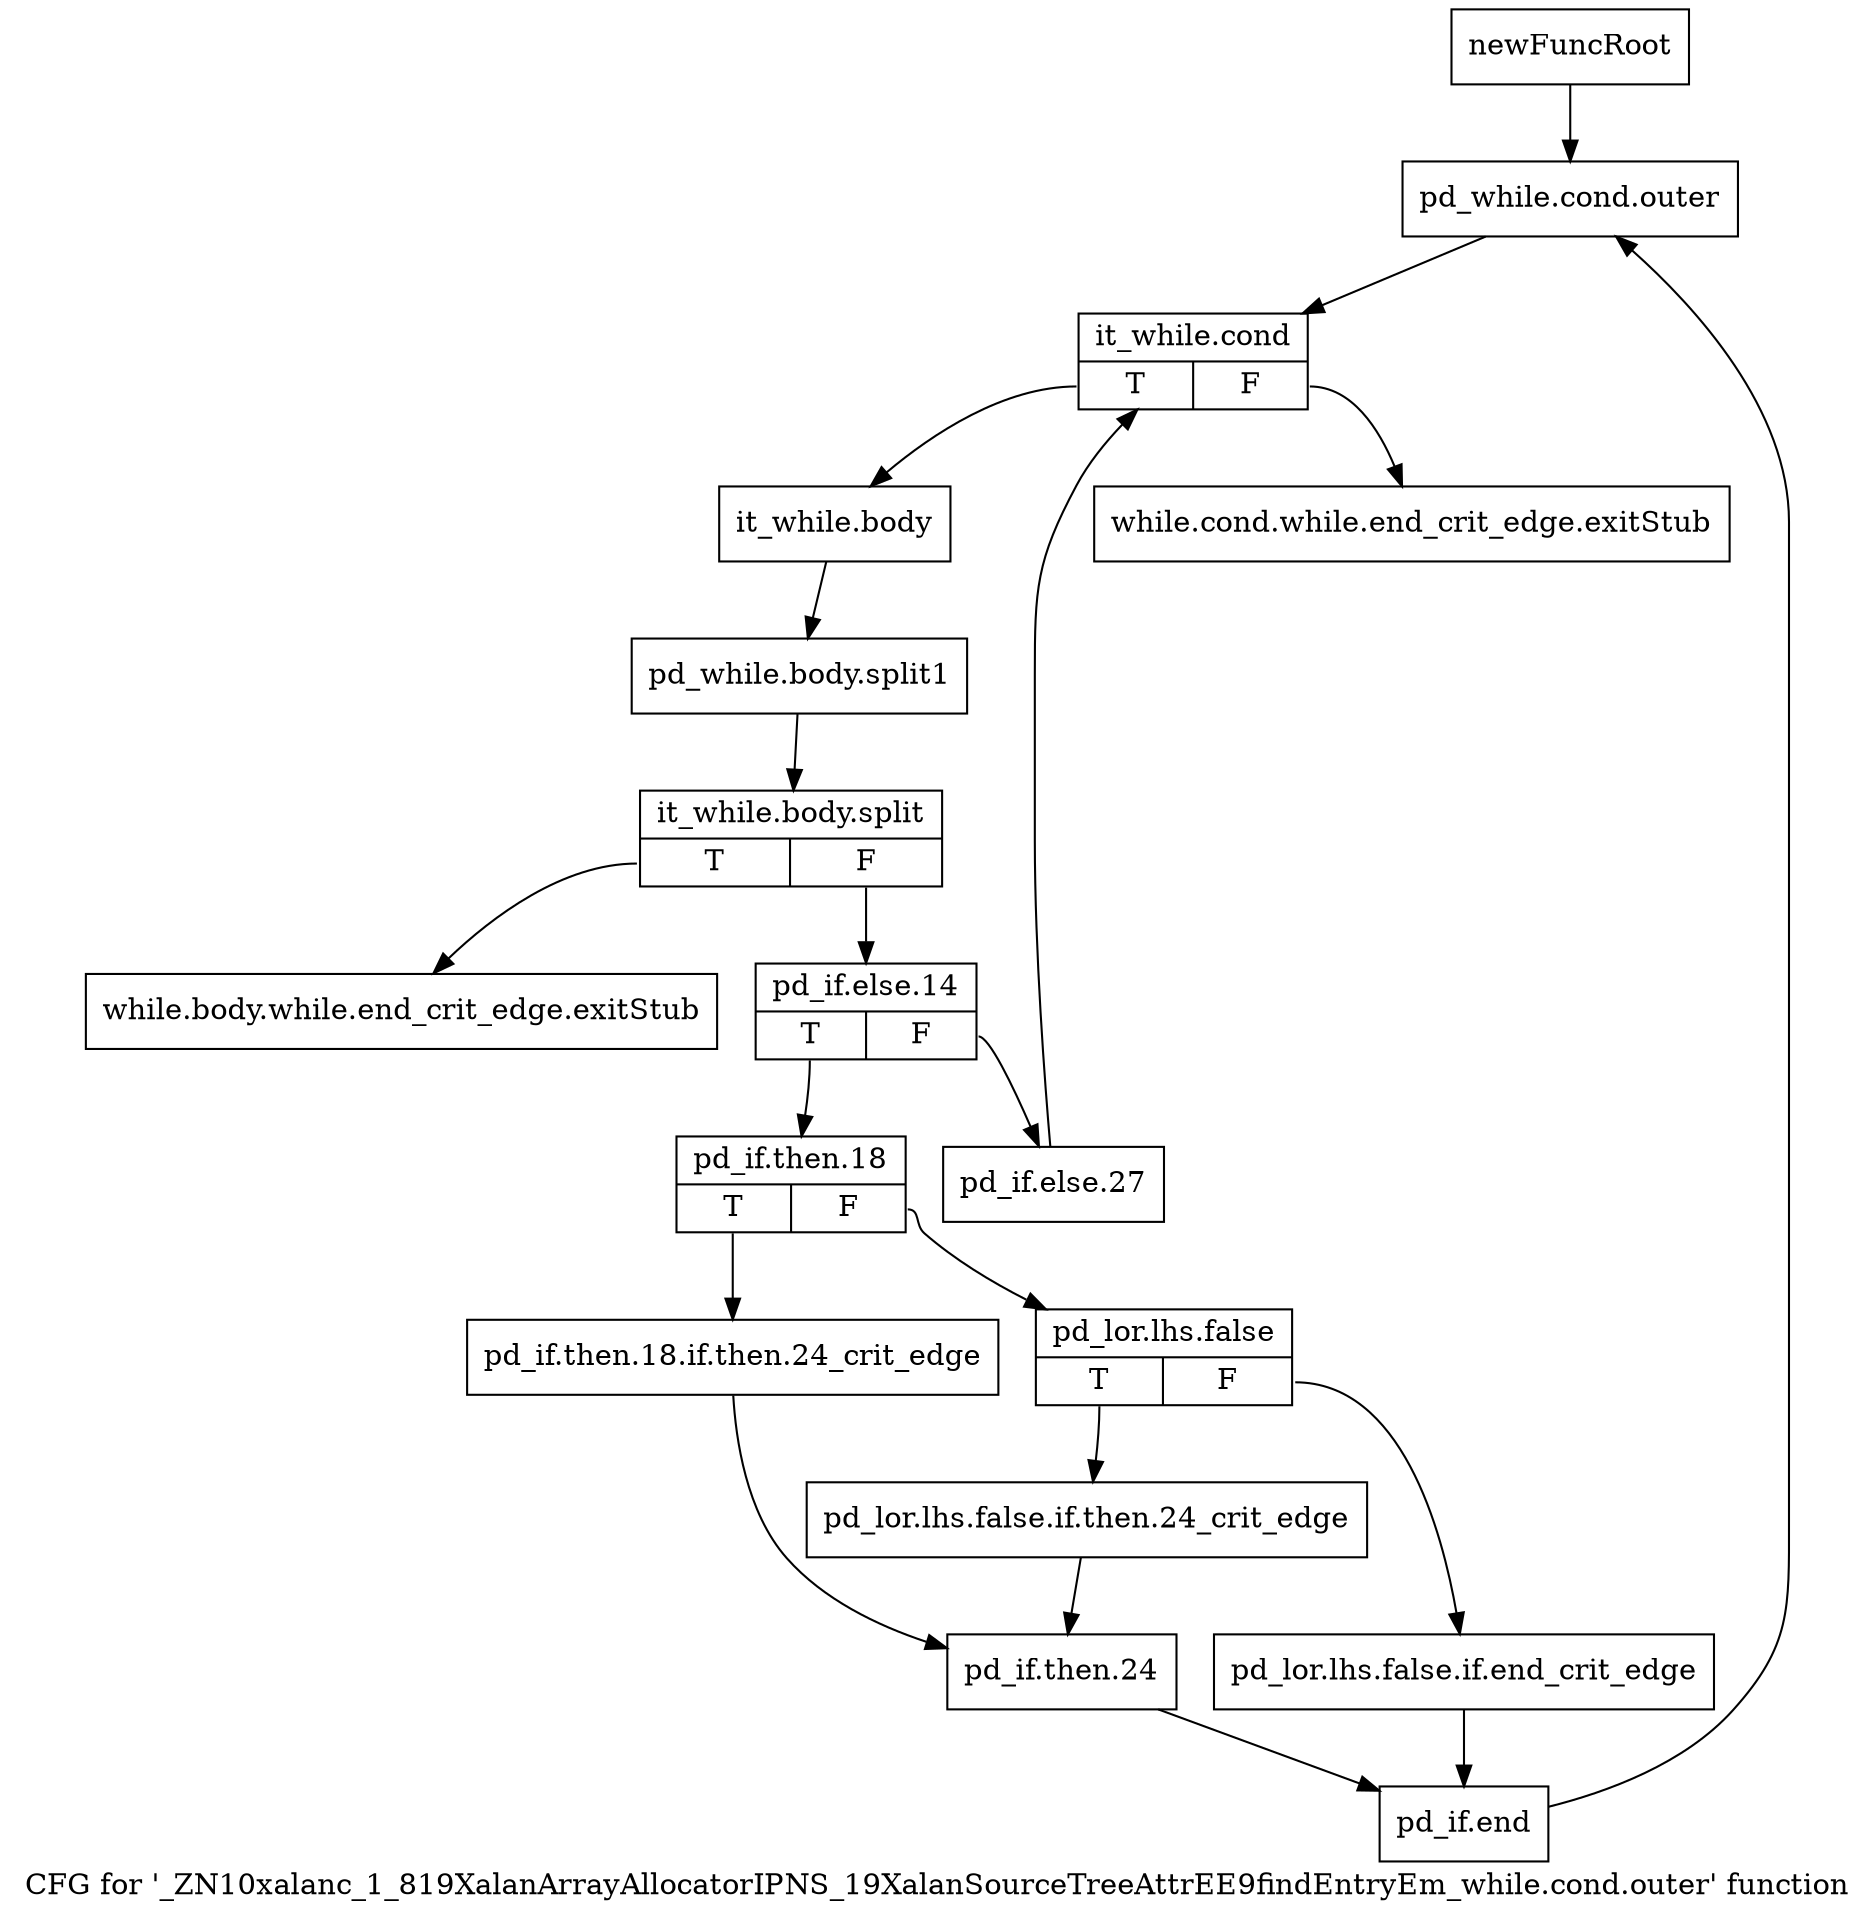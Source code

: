 digraph "CFG for '_ZN10xalanc_1_819XalanArrayAllocatorIPNS_19XalanSourceTreeAttrEE9findEntryEm_while.cond.outer' function" {
	label="CFG for '_ZN10xalanc_1_819XalanArrayAllocatorIPNS_19XalanSourceTreeAttrEE9findEntryEm_while.cond.outer' function";

	Node0x8453b00 [shape=record,label="{newFuncRoot}"];
	Node0x8453b00 -> Node0x84551a0;
	Node0x8455100 [shape=record,label="{while.cond.while.end_crit_edge.exitStub}"];
	Node0x8455150 [shape=record,label="{while.body.while.end_crit_edge.exitStub}"];
	Node0x84551a0 [shape=record,label="{pd_while.cond.outer}"];
	Node0x84551a0 -> Node0x84551f0;
	Node0x84551f0 [shape=record,label="{it_while.cond|{<s0>T|<s1>F}}"];
	Node0x84551f0:s0 -> Node0x8455240;
	Node0x84551f0:s1 -> Node0x8455100;
	Node0x8455240 [shape=record,label="{it_while.body}"];
	Node0x8455240 -> Node0xd1f7530;
	Node0xd1f7530 [shape=record,label="{pd_while.body.split1}"];
	Node0xd1f7530 -> Node0xd1f72b0;
	Node0xd1f72b0 [shape=record,label="{it_while.body.split|{<s0>T|<s1>F}}"];
	Node0xd1f72b0:s0 -> Node0x8455150;
	Node0xd1f72b0:s1 -> Node0x8455290;
	Node0x8455290 [shape=record,label="{pd_if.else.14|{<s0>T|<s1>F}}"];
	Node0x8455290:s0 -> Node0x8455330;
	Node0x8455290:s1 -> Node0x84552e0;
	Node0x84552e0 [shape=record,label="{pd_if.else.27}"];
	Node0x84552e0 -> Node0x84551f0;
	Node0x8455330 [shape=record,label="{pd_if.then.18|{<s0>T|<s1>F}}"];
	Node0x8455330:s0 -> Node0x8455470;
	Node0x8455330:s1 -> Node0x8455380;
	Node0x8455380 [shape=record,label="{pd_lor.lhs.false|{<s0>T|<s1>F}}"];
	Node0x8455380:s0 -> Node0x8455420;
	Node0x8455380:s1 -> Node0x84553d0;
	Node0x84553d0 [shape=record,label="{pd_lor.lhs.false.if.end_crit_edge}"];
	Node0x84553d0 -> Node0x8455510;
	Node0x8455420 [shape=record,label="{pd_lor.lhs.false.if.then.24_crit_edge}"];
	Node0x8455420 -> Node0x84554c0;
	Node0x8455470 [shape=record,label="{pd_if.then.18.if.then.24_crit_edge}"];
	Node0x8455470 -> Node0x84554c0;
	Node0x84554c0 [shape=record,label="{pd_if.then.24}"];
	Node0x84554c0 -> Node0x8455510;
	Node0x8455510 [shape=record,label="{pd_if.end}"];
	Node0x8455510 -> Node0x84551a0;
}
